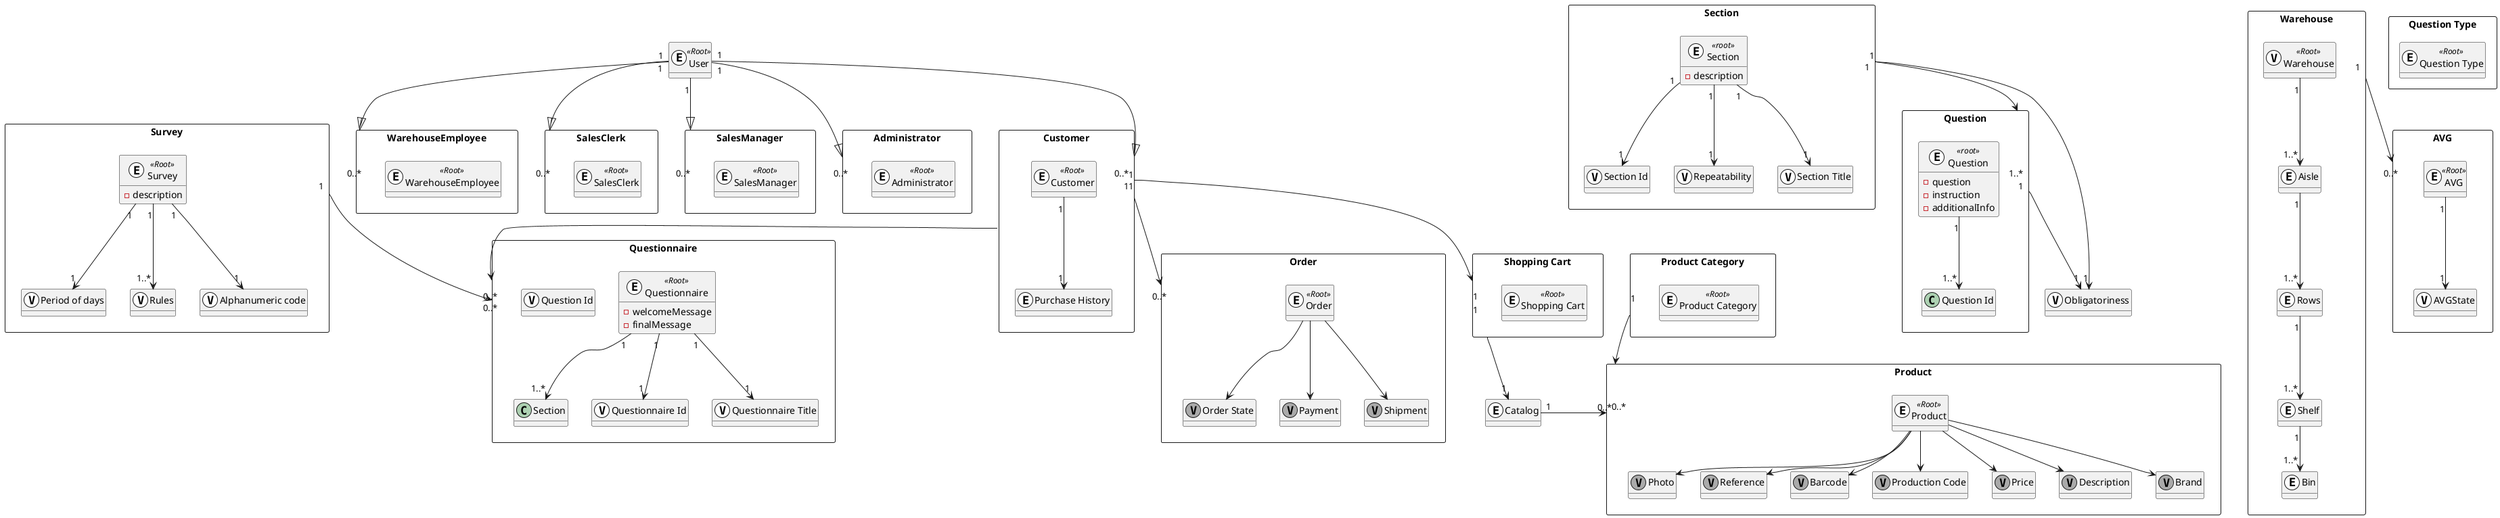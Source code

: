 @startuml
hide methods


class User << (E,#FFFFFF) >> << Root >>

package WarehouseEmployee <<rectangle>>{

class WarehouseEmployee << (E,#FFFFFF) >> <<Root>>

}

package SalesClerk <<rectangle>>{

class SalesClerk << (E,#FFFFFF) >> <<Root>>

}

package SalesManager <<rectangle>>{

class SalesManager << (E,#FFFFFF) >> <<Root>>

}

package Administrator <<rectangle>>{

class Administrator << (E,#FFFFFF) >> <<Root>>{
}

}

package "Shopping Cart" <<rectangle>>{     

class "Shopping Cart" << (E,#FFFFFF) >> << Root >> 

}

package Customer <<rectangle>>{     

class Customer << (E,#FFFFFF) >> <<Root>>



class "Purchase History" << (E,#FFFFFF) >> 

    Customer "1" --> "1" "Purchase History"
}

package Warehouse <<rectangle>>{

class Warehouse << (V,#FFFFFF) >> <<Root>>

class Aisle << (E,#FFFFFF) >> 

class Rows << (E,#FFFFFF) >> 

class Shelf << (E,#FFFFFF) >> 

class Bin << (E,#FFFFFF) >> 

Warehouse "1" --> "1..*" Aisle 
Aisle "1" --> "1..*" Rows 
Rows "1" --> "1..*" Shelf 
Shelf "1" --> "1..*" Bin 

}

package AVG <<rectangle>>{

class AVG << (E,#FFFFFF) >> <<Root>>

class AVGState << (V,#FFFFFF) >> 

AVG "1" --> "1" AVGState 

}

package Survey <<rectangle>>{

class Survey << (E,#FFFFFF) >> <<Root>> {
-description
}


class "Alphanumeric code" << (V,#FFFFFF) >>

class "Period of days" << (V,#FFFFFF) >>

class "Rules" << (V,#FFFFFF) >>

    Survey "1" --> "1" "Alphanumeric code"
    Survey "1" --> "1" "Period of days"
    Survey "1" --> "1..*" "Rules"
}

package "Question Type" <<rectangle>> {
class "Question Type" << (E,#FFFFFF) >> <<Root>>
}

package Section <<rectangle>> {
class Section << (E,#FFFFFF) >> << root >>  {
-description
}
class "Section Id" << (V,#FFFFFF) >> 

class Repeatability << (V,#FFFFFF) >> 

class "Section Title"  << (V,#FFFFFF) >> 

Section "1" --> "1" "Section Id"

Section "1" --> "1" "Section Title"

Section "1" --> "1" Repeatability


}

package Question <<rectangle>>{
class Question << (E,#FFFFFF) >> << root >>{
-question
-instruction
-additionalInfo
}

Question "1" --> "1..*" "Question Id"
}




package Questionnaire <<rectangle>> {

class Questionnaire << (E,#FFFFFF) >> <<Root>> {
-welcomeMessage
-finalMessage
}

class "Questionnaire Id" << (V,#FFFFFF) >> 

class "Questionnaire Title"  << (V,#FFFFFF) >> 



class "Question Id" << (V,#FFFFFF) >> 

Questionnaire "1" --> "1..*" Section

Questionnaire "1" --> "1" "Questionnaire Id"

Questionnaire "1" --> "1" "Questionnaire Title" 

}




package Order <<rectangle>>{

    class Order << (E,#FFFFFF) >> <<Root>>

    class Payment << (V,#AAAAAA) >>

    class Shipment << (V,#AAAAAA) >>

    class "Order State" << (V,#AAAAAA) >>


    Order --> Payment 
    Order --> Shipment 
    Order --> "Order State"
}

package Product <<rectangle>>{

    class Product << (E,#FFFFFF) >> <<Root>>

    class Description<< (V,#AAAAAA) >>
    class Brand << (V,#AAAAAA) >>
    class Photo << (V,#AAAAAA) >>
    class Reference << (V,#AAAAAA) >>
    class Barcode << (V,#AAAAAA) >>
    class "Production Code" << (V,#AAAAAA) >>
    class Price << (V,#AAAAAA) >>

    Product --> Description
    Product --> Brand 
    Product --> Photo 
    Product --> Reference
    Product --> Barcode 
    Product --> "Production Code"
    Product --> Price 

}

package "Product Category" <<Rectangle>>{

    class "Product Category" << (E,#FFFFFF) >> <<Root>>

}




 class Catalog << (E,#FFFFFF) >>

 class "Obligatoriness" << (V,#FFFFFF) >> 


"Product Category" "1" --> "0..*" Product
Catalog  "1" -r-> "0..*" Product
Customer "1" --> "0..*" Order
Survey "1" --> "0..*" Questionnaire
Customer "1" --> "0..*" Questionnaire
Warehouse"1" --> "0..*" AVG
Section "1" --> "1..*" Question
Section "1" --> "1" "Obligatoriness"
Question "1" --> "1" "Obligatoriness"
Customer "1" --> "1" "Shopping Cart"
"Shopping Cart" "1" --> "1" Catalog
User "1" --|> "0..*" Customer
User "1" --|> "0..*" WarehouseEmployee
User "1" --|> "0..*" SalesClerk
User "1" --|> "0..*" Administrator
User "1" --|> "0..*" SalesManager
@enduml